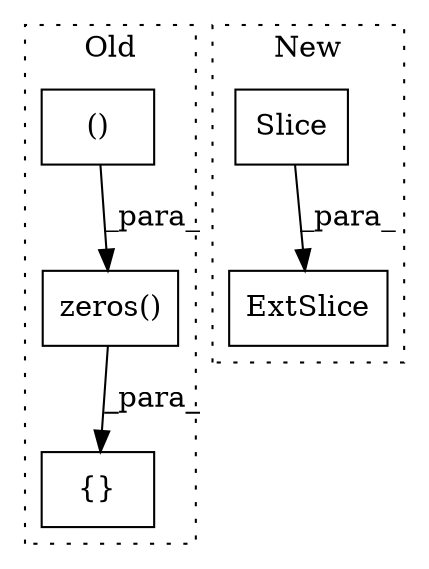 digraph G {
subgraph cluster0 {
1 [label="zeros()" a="75" s="411,453" l="10,1" shape="box"];
3 [label="()" a="54" s="432" l="20" shape="box"];
4 [label="{}" a="59" s="410,491" l="1,0" shape="box"];
label = "Old";
style="dotted";
}
subgraph cluster1 {
2 [label="Slice" a="80" s="460" l="6" shape="box"];
5 [label="ExtSlice" a="85" s="447" l="6" shape="box"];
label = "New";
style="dotted";
}
1 -> 4 [label="_para_"];
2 -> 5 [label="_para_"];
3 -> 1 [label="_para_"];
}